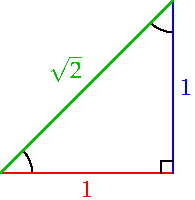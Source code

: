 settings.tex="pdflatex";

texpreamble("\usepackage{amsmath}
\usepackage{amsthm,amssymb}
\usepackage{mathpazo}
\usepackage[svgnames]{xcolor}
");
import graph;

size(0,100);

real th=45;

pair O=(0,0);
pair A=dir(th);
pair X=(A.x,0);
draw(arc(O,O+0.13unit(X-O),O+0.13unit(A-O)));
draw(arc(A,A+0.13unit(O-A),A+0.13unit(X-A)));

draw("$1$",O--X,red);
draw("$1$",X--A,blue);
draw("$\sqrt 2$",A--O,heavygreen);

draw(X-(0.05,0)--(A.x-0.05,0.05)--(A.x,0.05));